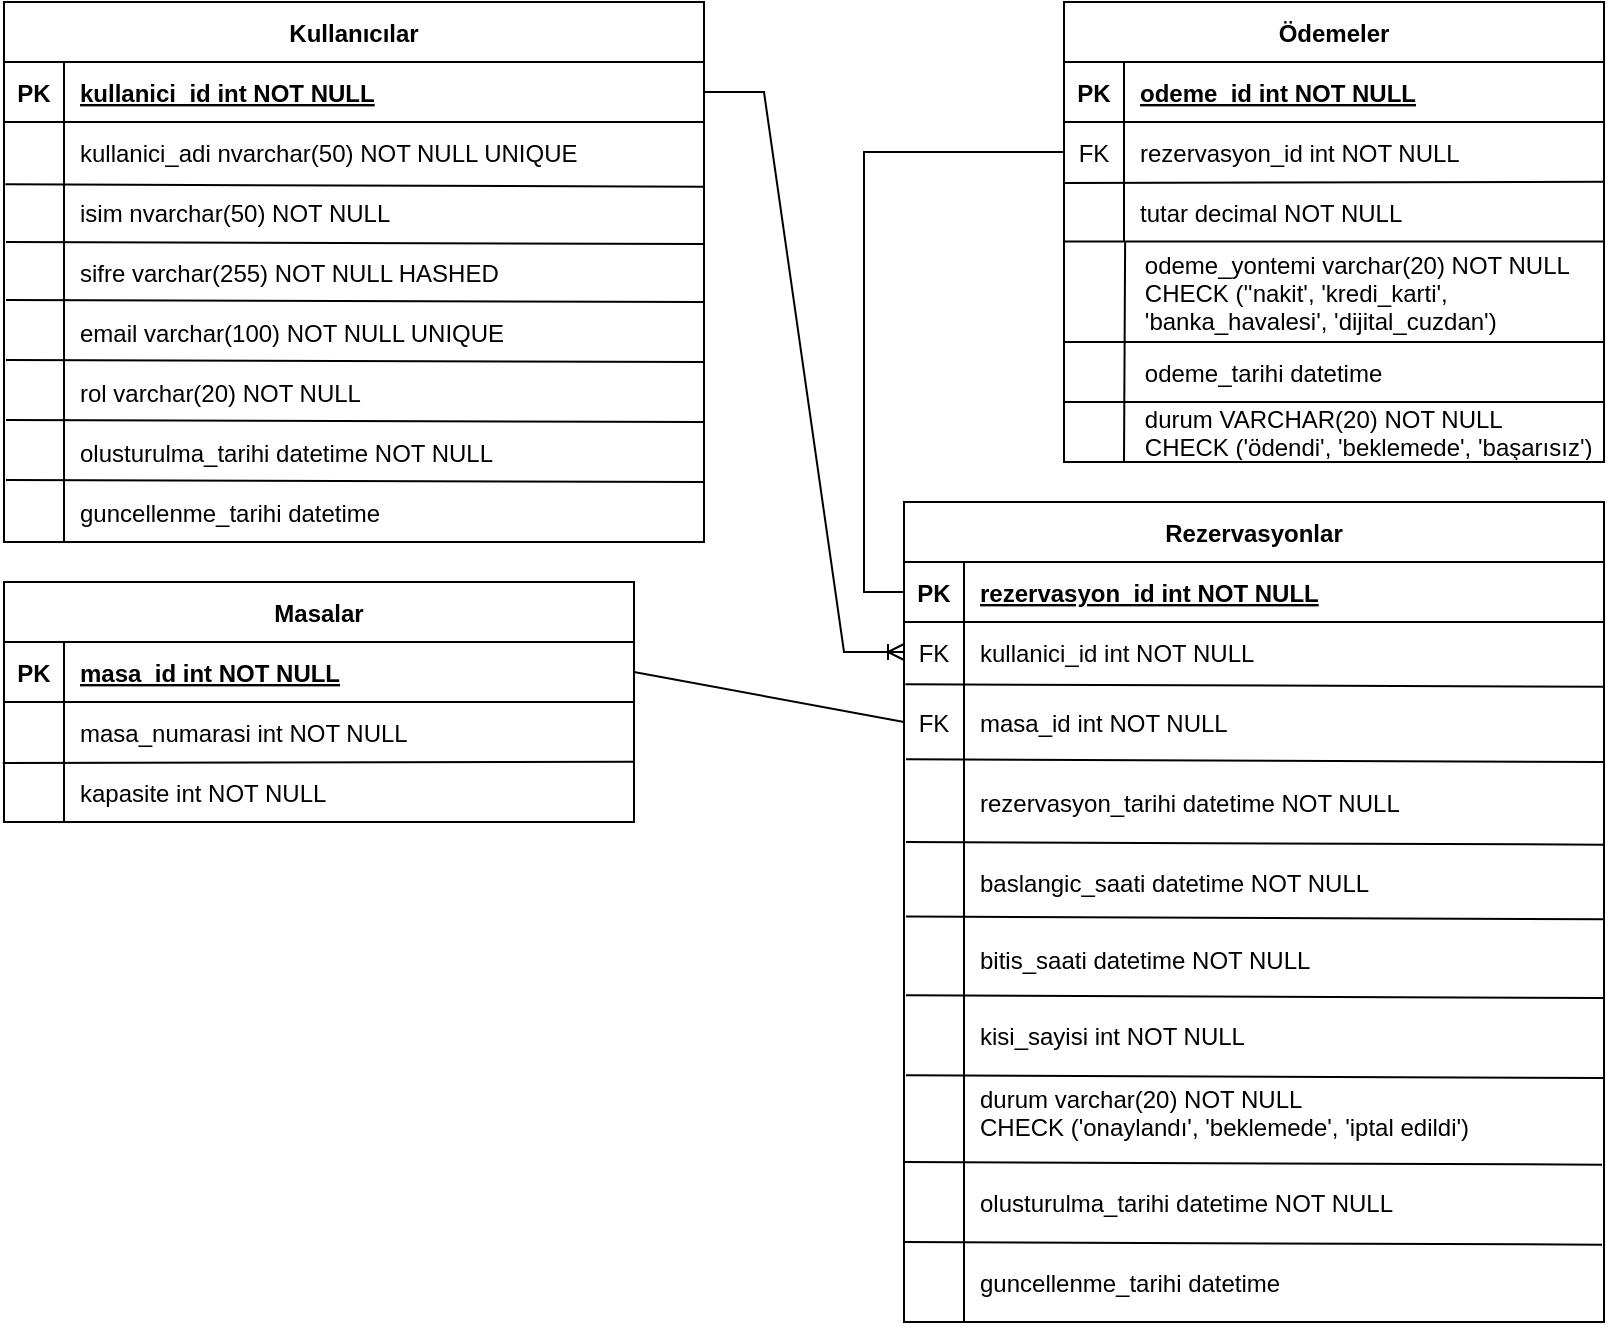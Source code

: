 <mxfile version="26.1.1">
  <diagram id="R2lEEEUBdFMjLlhIrx00" name="Page-1">
    <mxGraphModel dx="1750" dy="937" grid="1" gridSize="10" guides="1" tooltips="1" connect="1" arrows="1" fold="1" page="1" pageScale="1" pageWidth="850" pageHeight="1100" math="0" shadow="0" extFonts="Permanent Marker^https://fonts.googleapis.com/css?family=Permanent+Marker">
      <root>
        <mxCell id="0" />
        <mxCell id="1" parent="0" />
        <mxCell id="JwTfOTong-YGTReolqfG-16" value="" style="group" vertex="1" connectable="0" parent="1">
          <mxGeometry x="40" y="120" width="350" height="270" as="geometry" />
        </mxCell>
        <mxCell id="JwTfOTong-YGTReolqfG-1" value="sifre varchar(255) NOT NULL HASHED" style="shape=partialRectangle;overflow=hidden;connectable=0;fillColor=none;top=0;left=0;bottom=0;right=0;align=left;spacingLeft=6;" vertex="1" parent="JwTfOTong-YGTReolqfG-16">
          <mxGeometry x="30" y="120" width="270" height="30" as="geometry">
            <mxRectangle width="270" height="30" as="alternateBounds" />
          </mxGeometry>
        </mxCell>
        <mxCell id="C-vyLk0tnHw3VtMMgP7b-23" value="Kullanıcılar" style="shape=table;startSize=30;container=1;collapsible=1;childLayout=tableLayout;fixedRows=1;rowLines=0;fontStyle=1;align=center;resizeLast=1;" parent="JwTfOTong-YGTReolqfG-16" vertex="1">
          <mxGeometry width="350" height="270" as="geometry" />
        </mxCell>
        <mxCell id="C-vyLk0tnHw3VtMMgP7b-24" value="" style="shape=partialRectangle;collapsible=0;dropTarget=0;pointerEvents=0;fillColor=none;points=[[0,0.5],[1,0.5]];portConstraint=eastwest;top=0;left=0;right=0;bottom=1;" parent="C-vyLk0tnHw3VtMMgP7b-23" vertex="1">
          <mxGeometry y="30" width="350" height="30" as="geometry" />
        </mxCell>
        <mxCell id="C-vyLk0tnHw3VtMMgP7b-25" value="PK" style="shape=partialRectangle;overflow=hidden;connectable=0;fillColor=none;top=0;left=0;bottom=0;right=0;fontStyle=1;" parent="C-vyLk0tnHw3VtMMgP7b-24" vertex="1">
          <mxGeometry width="30.0" height="30" as="geometry">
            <mxRectangle width="30.0" height="30" as="alternateBounds" />
          </mxGeometry>
        </mxCell>
        <mxCell id="C-vyLk0tnHw3VtMMgP7b-26" value="kullanici_id int NOT NULL " style="shape=partialRectangle;overflow=hidden;connectable=0;fillColor=none;top=0;left=0;bottom=0;right=0;align=left;spacingLeft=6;fontStyle=5;" parent="C-vyLk0tnHw3VtMMgP7b-24" vertex="1">
          <mxGeometry x="30.0" width="320.0" height="30" as="geometry">
            <mxRectangle width="320.0" height="30" as="alternateBounds" />
          </mxGeometry>
        </mxCell>
        <mxCell id="C-vyLk0tnHw3VtMMgP7b-27" value="" style="shape=partialRectangle;collapsible=0;dropTarget=0;pointerEvents=0;fillColor=none;points=[[0,0.5],[1,0.5]];portConstraint=eastwest;top=0;left=0;right=0;bottom=0;" parent="C-vyLk0tnHw3VtMMgP7b-23" vertex="1">
          <mxGeometry y="60" width="350" height="30" as="geometry" />
        </mxCell>
        <mxCell id="C-vyLk0tnHw3VtMMgP7b-28" value="" style="shape=partialRectangle;overflow=hidden;connectable=0;fillColor=none;top=0;left=0;bottom=0;right=0;" parent="C-vyLk0tnHw3VtMMgP7b-27" vertex="1">
          <mxGeometry width="30.0" height="30" as="geometry">
            <mxRectangle width="30.0" height="30" as="alternateBounds" />
          </mxGeometry>
        </mxCell>
        <mxCell id="C-vyLk0tnHw3VtMMgP7b-29" value="kullanici_adi nvarchar(50) NOT NULL UNIQUE" style="shape=partialRectangle;overflow=hidden;connectable=1;fillColor=none;top=0;left=0;bottom=0;right=0;align=left;spacingLeft=6;container=1;movable=1;resizable=1;rotatable=1;deletable=1;editable=1;locked=0;" parent="C-vyLk0tnHw3VtMMgP7b-27" vertex="1">
          <mxGeometry x="30.0" width="320.0" height="30" as="geometry">
            <mxRectangle width="320.0" height="30" as="alternateBounds" />
          </mxGeometry>
        </mxCell>
        <mxCell id="JwTfOTong-YGTReolqfG-10" value="" style="endArrow=none;html=1;rounded=0;entryX=1.001;entryY=1.081;entryDx=0;entryDy=0;entryPerimeter=0;exitX=0.002;exitY=1.037;exitDx=0;exitDy=0;exitPerimeter=0;" edge="1" parent="C-vyLk0tnHw3VtMMgP7b-23" source="C-vyLk0tnHw3VtMMgP7b-27" target="C-vyLk0tnHw3VtMMgP7b-27">
          <mxGeometry width="50" height="50" relative="1" as="geometry">
            <mxPoint x="-40" y="120" as="sourcePoint" />
            <mxPoint x="10" y="70" as="targetPoint" />
          </mxGeometry>
        </mxCell>
        <mxCell id="JwTfOTong-YGTReolqfG-2" value="" style="shape=partialRectangle;overflow=hidden;connectable=0;fillColor=none;top=0;left=0;bottom=0;right=0;" vertex="1" parent="JwTfOTong-YGTReolqfG-16">
          <mxGeometry y="100" width="30" height="30" as="geometry">
            <mxRectangle width="30" height="30" as="alternateBounds" />
          </mxGeometry>
        </mxCell>
        <mxCell id="JwTfOTong-YGTReolqfG-3" value="" style="endArrow=none;html=1;rounded=0;entryX=0.096;entryY=1.08;entryDx=0;entryDy=0;entryPerimeter=0;" edge="1" parent="JwTfOTong-YGTReolqfG-16">
          <mxGeometry width="50" height="50" relative="1" as="geometry">
            <mxPoint x="30" y="200" as="sourcePoint" />
            <mxPoint x="30.0" y="90.0" as="targetPoint" />
          </mxGeometry>
        </mxCell>
        <mxCell id="JwTfOTong-YGTReolqfG-4" value="email varchar(100) NOT NULL UNIQUE" style="shape=partialRectangle;overflow=hidden;connectable=0;fillColor=none;top=0;left=0;bottom=0;right=0;align=left;spacingLeft=6;" vertex="1" parent="JwTfOTong-YGTReolqfG-16">
          <mxGeometry x="30" y="150" width="270" height="30" as="geometry">
            <mxRectangle width="270" height="30" as="alternateBounds" />
          </mxGeometry>
        </mxCell>
        <mxCell id="JwTfOTong-YGTReolqfG-5" value="rol varchar(20) NOT NULL" style="shape=partialRectangle;overflow=hidden;connectable=0;fillColor=none;top=0;left=0;bottom=0;right=0;align=left;spacingLeft=6;" vertex="1" parent="JwTfOTong-YGTReolqfG-16">
          <mxGeometry x="30" y="180" width="270" height="30" as="geometry">
            <mxRectangle width="270" height="30" as="alternateBounds" />
          </mxGeometry>
        </mxCell>
        <mxCell id="JwTfOTong-YGTReolqfG-6" value="olusturulma_tarihi datetime NOT NULL" style="shape=partialRectangle;overflow=hidden;connectable=0;fillColor=none;top=0;left=0;bottom=0;right=0;align=left;spacingLeft=6;" vertex="1" parent="JwTfOTong-YGTReolqfG-16">
          <mxGeometry x="30" y="210" width="270" height="30" as="geometry">
            <mxRectangle width="270" height="30" as="alternateBounds" />
          </mxGeometry>
        </mxCell>
        <mxCell id="JwTfOTong-YGTReolqfG-7" value="guncellenme_tarihi datetime " style="shape=partialRectangle;overflow=hidden;connectable=0;fillColor=none;top=0;left=0;bottom=0;right=0;align=left;spacingLeft=6;" vertex="1" parent="JwTfOTong-YGTReolqfG-16">
          <mxGeometry x="30" y="240" width="280" height="30" as="geometry">
            <mxRectangle width="270" height="30" as="alternateBounds" />
          </mxGeometry>
        </mxCell>
        <mxCell id="JwTfOTong-YGTReolqfG-8" value="isim nvarchar(50) NOT NULL" style="shape=partialRectangle;overflow=hidden;connectable=0;fillColor=none;top=0;left=0;bottom=0;right=0;align=left;spacingLeft=6;" vertex="1" parent="JwTfOTong-YGTReolqfG-16">
          <mxGeometry x="30" y="90" width="270" height="30" as="geometry">
            <mxRectangle width="270" height="30" as="alternateBounds" />
          </mxGeometry>
        </mxCell>
        <mxCell id="JwTfOTong-YGTReolqfG-9" value="" style="endArrow=none;html=1;rounded=0;" edge="1" parent="JwTfOTong-YGTReolqfG-16">
          <mxGeometry width="50" height="50" relative="1" as="geometry">
            <mxPoint x="30" y="270" as="sourcePoint" />
            <mxPoint x="30" y="200" as="targetPoint" />
          </mxGeometry>
        </mxCell>
        <mxCell id="JwTfOTong-YGTReolqfG-11" value="" style="endArrow=none;html=1;rounded=0;entryX=1.001;entryY=1.081;entryDx=0;entryDy=0;entryPerimeter=0;exitX=0.002;exitY=1.037;exitDx=0;exitDy=0;exitPerimeter=0;" edge="1" parent="JwTfOTong-YGTReolqfG-16">
          <mxGeometry width="50" height="50" relative="1" as="geometry">
            <mxPoint x="1" y="120" as="sourcePoint" />
            <mxPoint x="350" y="121" as="targetPoint" />
          </mxGeometry>
        </mxCell>
        <mxCell id="JwTfOTong-YGTReolqfG-12" value="" style="endArrow=none;html=1;rounded=0;entryX=1.001;entryY=1.081;entryDx=0;entryDy=0;entryPerimeter=0;exitX=0.002;exitY=1.037;exitDx=0;exitDy=0;exitPerimeter=0;" edge="1" parent="JwTfOTong-YGTReolqfG-16">
          <mxGeometry width="50" height="50" relative="1" as="geometry">
            <mxPoint x="1" y="149" as="sourcePoint" />
            <mxPoint x="350" y="150" as="targetPoint" />
          </mxGeometry>
        </mxCell>
        <mxCell id="JwTfOTong-YGTReolqfG-13" value="" style="endArrow=none;html=1;rounded=0;entryX=1.001;entryY=1.081;entryDx=0;entryDy=0;entryPerimeter=0;exitX=0.002;exitY=1.037;exitDx=0;exitDy=0;exitPerimeter=0;" edge="1" parent="JwTfOTong-YGTReolqfG-16">
          <mxGeometry width="50" height="50" relative="1" as="geometry">
            <mxPoint x="1" y="179" as="sourcePoint" />
            <mxPoint x="350" y="180" as="targetPoint" />
          </mxGeometry>
        </mxCell>
        <mxCell id="JwTfOTong-YGTReolqfG-14" value="" style="endArrow=none;html=1;rounded=0;entryX=1.001;entryY=1.081;entryDx=0;entryDy=0;entryPerimeter=0;exitX=0.002;exitY=1.037;exitDx=0;exitDy=0;exitPerimeter=0;" edge="1" parent="JwTfOTong-YGTReolqfG-16">
          <mxGeometry width="50" height="50" relative="1" as="geometry">
            <mxPoint x="1" y="209" as="sourcePoint" />
            <mxPoint x="350" y="210" as="targetPoint" />
          </mxGeometry>
        </mxCell>
        <mxCell id="JwTfOTong-YGTReolqfG-15" value="" style="endArrow=none;html=1;rounded=0;entryX=1.001;entryY=1.081;entryDx=0;entryDy=0;entryPerimeter=0;exitX=0.002;exitY=1.037;exitDx=0;exitDy=0;exitPerimeter=0;" edge="1" parent="JwTfOTong-YGTReolqfG-16">
          <mxGeometry width="50" height="50" relative="1" as="geometry">
            <mxPoint x="1" y="239" as="sourcePoint" />
            <mxPoint x="350" y="240" as="targetPoint" />
          </mxGeometry>
        </mxCell>
        <mxCell id="JwTfOTong-YGTReolqfG-21" value="" style="group" vertex="1" connectable="0" parent="1">
          <mxGeometry x="40" y="410" width="315" height="120" as="geometry" />
        </mxCell>
        <mxCell id="C-vyLk0tnHw3VtMMgP7b-13" value="Masalar" style="shape=table;startSize=30;container=1;collapsible=1;childLayout=tableLayout;fixedRows=1;rowLines=0;fontStyle=1;align=center;resizeLast=1;" parent="JwTfOTong-YGTReolqfG-21" vertex="1">
          <mxGeometry width="315" height="120" as="geometry" />
        </mxCell>
        <mxCell id="C-vyLk0tnHw3VtMMgP7b-14" value="" style="shape=partialRectangle;collapsible=0;dropTarget=0;pointerEvents=0;fillColor=none;points=[[0,0.5],[1,0.5]];portConstraint=eastwest;top=0;left=0;right=0;bottom=1;" parent="C-vyLk0tnHw3VtMMgP7b-13" vertex="1">
          <mxGeometry y="30" width="315" height="30" as="geometry" />
        </mxCell>
        <mxCell id="C-vyLk0tnHw3VtMMgP7b-15" value="PK" style="shape=partialRectangle;overflow=hidden;connectable=0;fillColor=none;top=0;left=0;bottom=0;right=0;fontStyle=1;" parent="C-vyLk0tnHw3VtMMgP7b-14" vertex="1">
          <mxGeometry width="30" height="30" as="geometry">
            <mxRectangle width="30" height="30" as="alternateBounds" />
          </mxGeometry>
        </mxCell>
        <mxCell id="C-vyLk0tnHw3VtMMgP7b-16" value="masa_id int NOT NULL " style="shape=partialRectangle;overflow=hidden;connectable=0;fillColor=none;top=0;left=0;bottom=0;right=0;align=left;spacingLeft=6;fontStyle=5;" parent="C-vyLk0tnHw3VtMMgP7b-14" vertex="1">
          <mxGeometry x="30" width="285" height="30" as="geometry">
            <mxRectangle width="285" height="30" as="alternateBounds" />
          </mxGeometry>
        </mxCell>
        <mxCell id="C-vyLk0tnHw3VtMMgP7b-17" value="" style="shape=partialRectangle;collapsible=0;dropTarget=0;pointerEvents=0;fillColor=none;points=[[0,0.5],[1,0.5]];portConstraint=eastwest;top=0;left=0;right=0;bottom=0;" parent="C-vyLk0tnHw3VtMMgP7b-13" vertex="1">
          <mxGeometry y="60" width="315" height="30" as="geometry" />
        </mxCell>
        <mxCell id="C-vyLk0tnHw3VtMMgP7b-18" value="" style="shape=partialRectangle;overflow=hidden;connectable=0;fillColor=none;top=0;left=0;bottom=0;right=0;" parent="C-vyLk0tnHw3VtMMgP7b-17" vertex="1">
          <mxGeometry width="30" height="30" as="geometry">
            <mxRectangle width="30" height="30" as="alternateBounds" />
          </mxGeometry>
        </mxCell>
        <mxCell id="C-vyLk0tnHw3VtMMgP7b-19" value="masa_numarasi int NOT NULL" style="shape=partialRectangle;overflow=hidden;connectable=0;fillColor=none;top=0;left=0;bottom=0;right=0;align=left;spacingLeft=6;" parent="C-vyLk0tnHw3VtMMgP7b-17" vertex="1">
          <mxGeometry x="30" width="285" height="30" as="geometry">
            <mxRectangle width="285" height="30" as="alternateBounds" />
          </mxGeometry>
        </mxCell>
        <mxCell id="C-vyLk0tnHw3VtMMgP7b-20" value="" style="shape=partialRectangle;collapsible=0;dropTarget=0;pointerEvents=0;fillColor=none;points=[[0,0.5],[1,0.5]];portConstraint=eastwest;top=0;left=0;right=0;bottom=0;" parent="C-vyLk0tnHw3VtMMgP7b-13" vertex="1">
          <mxGeometry y="90" width="315" height="30" as="geometry" />
        </mxCell>
        <mxCell id="C-vyLk0tnHw3VtMMgP7b-21" value="" style="shape=partialRectangle;overflow=hidden;connectable=0;fillColor=none;top=0;left=0;bottom=0;right=0;" parent="C-vyLk0tnHw3VtMMgP7b-20" vertex="1">
          <mxGeometry width="30" height="30" as="geometry">
            <mxRectangle width="30" height="30" as="alternateBounds" />
          </mxGeometry>
        </mxCell>
        <mxCell id="C-vyLk0tnHw3VtMMgP7b-22" value="kapasite int NOT NULL" style="shape=partialRectangle;overflow=hidden;connectable=0;fillColor=none;top=0;left=0;bottom=0;right=0;align=left;spacingLeft=6;" parent="C-vyLk0tnHw3VtMMgP7b-20" vertex="1">
          <mxGeometry x="30" width="285" height="30" as="geometry">
            <mxRectangle width="285" height="30" as="alternateBounds" />
          </mxGeometry>
        </mxCell>
        <mxCell id="JwTfOTong-YGTReolqfG-19" value="" style="endArrow=none;html=1;rounded=0;entryX=0.999;entryY=-0.005;entryDx=0;entryDy=0;entryPerimeter=0;exitX=-0.002;exitY=1.016;exitDx=0;exitDy=0;exitPerimeter=0;" edge="1" parent="C-vyLk0tnHw3VtMMgP7b-13" source="C-vyLk0tnHw3VtMMgP7b-17" target="C-vyLk0tnHw3VtMMgP7b-20">
          <mxGeometry width="50" height="50" relative="1" as="geometry">
            <mxPoint x="-138.6" y="176" as="sourcePoint" />
            <mxPoint x="-75.6" y="136" as="targetPoint" />
          </mxGeometry>
        </mxCell>
        <mxCell id="JwTfOTong-YGTReolqfG-22" value="" style="group" vertex="1" connectable="0" parent="1">
          <mxGeometry x="490" y="370" width="350" height="410" as="geometry" />
        </mxCell>
        <mxCell id="JwTfOTong-YGTReolqfG-23" value="rezervasyon_tarihi datetime NOT NULL" style="shape=partialRectangle;overflow=hidden;connectable=0;fillColor=none;top=0;left=0;bottom=0;right=0;align=left;spacingLeft=6;" vertex="1" parent="JwTfOTong-YGTReolqfG-22">
          <mxGeometry x="30" y="130.002" width="270" height="40" as="geometry">
            <mxRectangle width="270" height="30" as="alternateBounds" />
          </mxGeometry>
        </mxCell>
        <mxCell id="JwTfOTong-YGTReolqfG-24" value="Rezervasyonlar" style="shape=table;startSize=30;container=1;collapsible=1;childLayout=tableLayout;fixedRows=1;rowLines=0;fontStyle=1;align=center;resizeLast=1;" vertex="1" parent="JwTfOTong-YGTReolqfG-22">
          <mxGeometry width="350" height="410" as="geometry" />
        </mxCell>
        <mxCell id="JwTfOTong-YGTReolqfG-25" value="" style="shape=partialRectangle;collapsible=0;dropTarget=0;pointerEvents=0;fillColor=none;points=[[0,0.5],[1,0.5]];portConstraint=eastwest;top=0;left=0;right=0;bottom=1;" vertex="1" parent="JwTfOTong-YGTReolqfG-24">
          <mxGeometry y="30" width="350" height="30" as="geometry" />
        </mxCell>
        <mxCell id="JwTfOTong-YGTReolqfG-26" value="PK" style="shape=partialRectangle;overflow=hidden;connectable=0;fillColor=none;top=0;left=0;bottom=0;right=0;fontStyle=1;" vertex="1" parent="JwTfOTong-YGTReolqfG-25">
          <mxGeometry width="30.0" height="30" as="geometry">
            <mxRectangle width="30.0" height="30" as="alternateBounds" />
          </mxGeometry>
        </mxCell>
        <mxCell id="JwTfOTong-YGTReolqfG-27" value="rezervasyon_id int NOT NULL " style="shape=partialRectangle;overflow=hidden;connectable=0;fillColor=none;top=0;left=0;bottom=0;right=0;align=left;spacingLeft=6;fontStyle=5;" vertex="1" parent="JwTfOTong-YGTReolqfG-25">
          <mxGeometry x="30.0" width="320.0" height="30" as="geometry">
            <mxRectangle width="320.0" height="30" as="alternateBounds" />
          </mxGeometry>
        </mxCell>
        <mxCell id="JwTfOTong-YGTReolqfG-28" value="" style="shape=partialRectangle;collapsible=0;dropTarget=0;pointerEvents=0;fillColor=none;points=[[0,0.5],[1,0.5]];portConstraint=eastwest;top=0;left=0;right=0;bottom=0;" vertex="1" parent="JwTfOTong-YGTReolqfG-24">
          <mxGeometry y="60" width="350" height="30" as="geometry" />
        </mxCell>
        <mxCell id="JwTfOTong-YGTReolqfG-29" value="FK" style="shape=partialRectangle;overflow=hidden;connectable=0;fillColor=none;top=0;left=0;bottom=0;right=0;" vertex="1" parent="JwTfOTong-YGTReolqfG-28">
          <mxGeometry width="30.0" height="30" as="geometry">
            <mxRectangle width="30.0" height="30" as="alternateBounds" />
          </mxGeometry>
        </mxCell>
        <mxCell id="JwTfOTong-YGTReolqfG-30" value="kullanici_id int NOT NULL" style="shape=partialRectangle;overflow=hidden;connectable=1;fillColor=none;top=0;left=0;bottom=0;right=0;align=left;spacingLeft=6;container=1;movable=1;resizable=1;rotatable=1;deletable=1;editable=1;locked=0;" vertex="1" parent="JwTfOTong-YGTReolqfG-28">
          <mxGeometry x="30.0" width="320.0" height="30" as="geometry">
            <mxRectangle width="320.0" height="30" as="alternateBounds" />
          </mxGeometry>
        </mxCell>
        <mxCell id="JwTfOTong-YGTReolqfG-31" value="" style="endArrow=none;html=1;rounded=0;entryX=1.001;entryY=1.081;entryDx=0;entryDy=0;entryPerimeter=0;exitX=0.002;exitY=1.037;exitDx=0;exitDy=0;exitPerimeter=0;" edge="1" parent="JwTfOTong-YGTReolqfG-24" source="JwTfOTong-YGTReolqfG-28" target="JwTfOTong-YGTReolqfG-28">
          <mxGeometry width="50" height="50" relative="1" as="geometry">
            <mxPoint x="-40" y="160" as="sourcePoint" />
            <mxPoint x="10" y="93.333" as="targetPoint" />
          </mxGeometry>
        </mxCell>
        <mxCell id="JwTfOTong-YGTReolqfG-32" value="FK" style="shape=partialRectangle;overflow=hidden;connectable=0;fillColor=none;top=0;left=0;bottom=0;right=0;" vertex="1" parent="JwTfOTong-YGTReolqfG-22">
          <mxGeometry y="90.002" width="30" height="40" as="geometry">
            <mxRectangle width="30" height="30" as="alternateBounds" />
          </mxGeometry>
        </mxCell>
        <mxCell id="JwTfOTong-YGTReolqfG-33" value="" style="endArrow=none;html=1;rounded=0;entryX=0.096;entryY=1.08;entryDx=0;entryDy=0;entryPerimeter=0;" edge="1" parent="JwTfOTong-YGTReolqfG-22">
          <mxGeometry width="50" height="50" relative="1" as="geometry">
            <mxPoint x="30.0" y="236.668" as="sourcePoint" />
            <mxPoint x="30.0" y="90.002" as="targetPoint" />
          </mxGeometry>
        </mxCell>
        <mxCell id="JwTfOTong-YGTReolqfG-34" value="kisi_sayisi int NOT NULL   " style="shape=partialRectangle;overflow=hidden;connectable=0;fillColor=none;top=0;left=0;bottom=0;right=0;align=left;spacingLeft=6;" vertex="1" parent="JwTfOTong-YGTReolqfG-22">
          <mxGeometry x="30" y="246.676" width="270" height="40" as="geometry">
            <mxRectangle width="270" height="30" as="alternateBounds" />
          </mxGeometry>
        </mxCell>
        <mxCell id="JwTfOTong-YGTReolqfG-35" value="durum varchar(20) NOT NULL &#xa;CHECK (&#39;onaylandı&#39;, &#39;beklemede&#39;, &#39;iptal edildi&#39;)&#xa;" style="shape=partialRectangle;overflow=hidden;connectable=0;fillColor=none;top=0;left=0;bottom=0;right=0;align=left;spacingLeft=6;" vertex="1" parent="JwTfOTong-YGTReolqfG-22">
          <mxGeometry x="30" y="290" width="270" height="40" as="geometry">
            <mxRectangle width="270" height="30" as="alternateBounds" />
          </mxGeometry>
        </mxCell>
        <mxCell id="JwTfOTong-YGTReolqfG-39" value="" style="endArrow=none;html=1;rounded=0;" edge="1" parent="JwTfOTong-YGTReolqfG-22">
          <mxGeometry width="50" height="50" relative="1" as="geometry">
            <mxPoint x="30" y="323.33" as="sourcePoint" />
            <mxPoint x="30" y="229.997" as="targetPoint" />
          </mxGeometry>
        </mxCell>
        <mxCell id="JwTfOTong-YGTReolqfG-40" value="" style="endArrow=none;html=1;rounded=0;entryX=1.001;entryY=1.081;entryDx=0;entryDy=0;entryPerimeter=0;exitX=0.002;exitY=1.037;exitDx=0;exitDy=0;exitPerimeter=0;" edge="1" parent="JwTfOTong-YGTReolqfG-22">
          <mxGeometry width="50" height="50" relative="1" as="geometry">
            <mxPoint x="1" y="128.672" as="sourcePoint" />
            <mxPoint x="350" y="130.005" as="targetPoint" />
          </mxGeometry>
        </mxCell>
        <mxCell id="JwTfOTong-YGTReolqfG-41" value="" style="endArrow=none;html=1;rounded=0;entryX=1.001;entryY=1.081;entryDx=0;entryDy=0;entryPerimeter=0;exitX=0.002;exitY=1.037;exitDx=0;exitDy=0;exitPerimeter=0;" edge="1" parent="JwTfOTong-YGTReolqfG-22">
          <mxGeometry width="50" height="50" relative="1" as="geometry">
            <mxPoint x="1" y="169.999" as="sourcePoint" />
            <mxPoint x="350" y="171.333" as="targetPoint" />
          </mxGeometry>
        </mxCell>
        <mxCell id="JwTfOTong-YGTReolqfG-42" value="" style="endArrow=none;html=1;rounded=0;entryX=1.001;entryY=1.081;entryDx=0;entryDy=0;entryPerimeter=0;exitX=0.002;exitY=1.037;exitDx=0;exitDy=0;exitPerimeter=0;" edge="1" parent="JwTfOTong-YGTReolqfG-22">
          <mxGeometry width="50" height="50" relative="1" as="geometry">
            <mxPoint x="1" y="246.677" as="sourcePoint" />
            <mxPoint x="350" y="248.01" as="targetPoint" />
          </mxGeometry>
        </mxCell>
        <mxCell id="JwTfOTong-YGTReolqfG-43" value="" style="endArrow=none;html=1;rounded=0;entryX=1.001;entryY=1.081;entryDx=0;entryDy=0;entryPerimeter=0;exitX=0.002;exitY=1.037;exitDx=0;exitDy=0;exitPerimeter=0;" edge="1" parent="JwTfOTong-YGTReolqfG-22">
          <mxGeometry width="50" height="50" relative="1" as="geometry">
            <mxPoint x="1" y="286.677" as="sourcePoint" />
            <mxPoint x="350" y="288.01" as="targetPoint" />
          </mxGeometry>
        </mxCell>
        <mxCell id="JwTfOTong-YGTReolqfG-44" value="" style="endArrow=none;html=1;rounded=0;entryX=1.001;entryY=1.081;entryDx=0;entryDy=0;entryPerimeter=0;exitX=0.002;exitY=1.037;exitDx=0;exitDy=0;exitPerimeter=0;" edge="1" parent="JwTfOTong-YGTReolqfG-22">
          <mxGeometry width="50" height="50" relative="1" as="geometry">
            <mxPoint y="329.997" as="sourcePoint" />
            <mxPoint x="349" y="331.33" as="targetPoint" />
          </mxGeometry>
        </mxCell>
        <mxCell id="JwTfOTong-YGTReolqfG-94" value="masa_id int NOT NULL" style="shape=partialRectangle;overflow=hidden;connectable=0;fillColor=none;top=0;left=0;bottom=0;right=0;align=left;spacingLeft=6;" vertex="1" parent="JwTfOTong-YGTReolqfG-22">
          <mxGeometry x="30" y="90.002" width="270" height="40" as="geometry">
            <mxRectangle width="270" height="30" as="alternateBounds" />
          </mxGeometry>
        </mxCell>
        <mxCell id="JwTfOTong-YGTReolqfG-108" value="baslangic_saati datetime NOT NULL" style="shape=partialRectangle;overflow=hidden;connectable=0;fillColor=none;top=0;left=0;bottom=0;right=0;align=left;spacingLeft=6;" vertex="1" parent="JwTfOTong-YGTReolqfG-22">
          <mxGeometry x="30" y="170.004" width="270" height="40" as="geometry">
            <mxRectangle width="270" height="30" as="alternateBounds" />
          </mxGeometry>
        </mxCell>
        <mxCell id="JwTfOTong-YGTReolqfG-110" value="" style="endArrow=none;html=1;rounded=0;entryX=1.001;entryY=1.081;entryDx=0;entryDy=0;entryPerimeter=0;exitX=0.002;exitY=1.037;exitDx=0;exitDy=0;exitPerimeter=0;" edge="1" parent="JwTfOTong-YGTReolqfG-22">
          <mxGeometry width="50" height="50" relative="1" as="geometry">
            <mxPoint x="1" y="207.275" as="sourcePoint" />
            <mxPoint x="350" y="208.608" as="targetPoint" />
          </mxGeometry>
        </mxCell>
        <mxCell id="JwTfOTong-YGTReolqfG-111" value="bitis_saati datetime NOT NULL" style="shape=partialRectangle;overflow=hidden;connectable=0;fillColor=none;top=0;left=0;bottom=0;right=0;align=left;spacingLeft=6;" vertex="1" parent="JwTfOTong-YGTReolqfG-22">
          <mxGeometry x="30" y="210.007" width="270" height="36.667" as="geometry">
            <mxRectangle width="270" height="30" as="alternateBounds" />
          </mxGeometry>
        </mxCell>
        <mxCell id="JwTfOTong-YGTReolqfG-112" value="" style="endArrow=none;html=1;rounded=0;" edge="1" parent="JwTfOTong-YGTReolqfG-22">
          <mxGeometry width="50" height="50" relative="1" as="geometry">
            <mxPoint x="30" y="410" as="sourcePoint" />
            <mxPoint x="30" y="319.997" as="targetPoint" />
          </mxGeometry>
        </mxCell>
        <mxCell id="JwTfOTong-YGTReolqfG-36" value="olusturulma_tarihi datetime NOT NULL" style="shape=partialRectangle;overflow=hidden;connectable=0;fillColor=none;top=0;left=0;bottom=0;right=0;align=left;spacingLeft=6;" vertex="1" parent="JwTfOTong-YGTReolqfG-22">
          <mxGeometry x="30" y="330" width="270" height="40" as="geometry">
            <mxRectangle width="270" height="30" as="alternateBounds" />
          </mxGeometry>
        </mxCell>
        <mxCell id="JwTfOTong-YGTReolqfG-113" value="" style="endArrow=none;html=1;rounded=0;entryX=1.001;entryY=1.081;entryDx=0;entryDy=0;entryPerimeter=0;exitX=0.002;exitY=1.037;exitDx=0;exitDy=0;exitPerimeter=0;" edge="1" parent="JwTfOTong-YGTReolqfG-22">
          <mxGeometry width="50" height="50" relative="1" as="geometry">
            <mxPoint y="369.997" as="sourcePoint" />
            <mxPoint x="349" y="371.33" as="targetPoint" />
          </mxGeometry>
        </mxCell>
        <mxCell id="JwTfOTong-YGTReolqfG-37" value="guncellenme_tarihi datetime " style="shape=partialRectangle;overflow=hidden;connectable=0;fillColor=none;top=0;left=0;bottom=0;right=0;align=left;spacingLeft=6;" vertex="1" parent="JwTfOTong-YGTReolqfG-22">
          <mxGeometry x="30" y="370" width="280" height="40" as="geometry">
            <mxRectangle width="270" height="30" as="alternateBounds" />
          </mxGeometry>
        </mxCell>
        <mxCell id="JwTfOTong-YGTReolqfG-86" value="" style="edgeStyle=entityRelationEdgeStyle;fontSize=12;html=1;endArrow=ERoneToMany;rounded=0;exitX=1;exitY=0.5;exitDx=0;exitDy=0;entryX=0;entryY=0.5;entryDx=0;entryDy=0;" edge="1" parent="1" source="C-vyLk0tnHw3VtMMgP7b-24" target="JwTfOTong-YGTReolqfG-28">
          <mxGeometry width="100" height="100" relative="1" as="geometry">
            <mxPoint x="460" y="380" as="sourcePoint" />
            <mxPoint x="560" y="280" as="targetPoint" />
            <Array as="points">
              <mxPoint x="420" y="310" />
              <mxPoint x="420" y="310" />
              <mxPoint x="460" y="300" />
              <mxPoint x="420" y="320" />
              <mxPoint x="430" y="310" />
            </Array>
          </mxGeometry>
        </mxCell>
        <mxCell id="JwTfOTong-YGTReolqfG-100" value="" style="endArrow=none;html=1;rounded=0;exitX=1;exitY=0.5;exitDx=0;exitDy=0;" edge="1" parent="1" source="C-vyLk0tnHw3VtMMgP7b-14">
          <mxGeometry relative="1" as="geometry">
            <mxPoint x="310" y="480" as="sourcePoint" />
            <mxPoint x="490" y="480" as="targetPoint" />
          </mxGeometry>
        </mxCell>
        <mxCell id="JwTfOTong-YGTReolqfG-101" value="" style="endArrow=none;html=1;rounded=0;entryX=0;entryY=0.5;entryDx=0;entryDy=0;exitX=0;exitY=0.5;exitDx=0;exitDy=0;" edge="1" parent="1" source="JwTfOTong-YGTReolqfG-63" target="JwTfOTong-YGTReolqfG-25">
          <mxGeometry relative="1" as="geometry">
            <mxPoint x="300" y="440" as="sourcePoint" />
            <mxPoint x="460" y="440" as="targetPoint" />
            <Array as="points">
              <mxPoint x="470" y="195" />
              <mxPoint x="470" y="415" />
            </Array>
          </mxGeometry>
        </mxCell>
        <mxCell id="JwTfOTong-YGTReolqfG-115" value="" style="group" vertex="1" connectable="0" parent="1">
          <mxGeometry x="570" y="120" width="270" height="240" as="geometry" />
        </mxCell>
        <mxCell id="JwTfOTong-YGTReolqfG-85" value="" style="group" vertex="1" connectable="0" parent="JwTfOTong-YGTReolqfG-115">
          <mxGeometry width="270" height="240" as="geometry" />
        </mxCell>
        <mxCell id="JwTfOTong-YGTReolqfG-58" value="" style="group" vertex="1" connectable="0" parent="JwTfOTong-YGTReolqfG-85">
          <mxGeometry width="270" height="240" as="geometry" />
        </mxCell>
        <mxCell id="JwTfOTong-YGTReolqfG-84" value="" style="group" vertex="1" connectable="0" parent="JwTfOTong-YGTReolqfG-58">
          <mxGeometry width="270" height="210" as="geometry" />
        </mxCell>
        <mxCell id="JwTfOTong-YGTReolqfG-59" value="Ödemeler" style="shape=table;startSize=30;container=1;collapsible=1;childLayout=tableLayout;fixedRows=1;rowLines=0;fontStyle=1;align=center;resizeLast=1;" vertex="1" parent="JwTfOTong-YGTReolqfG-84">
          <mxGeometry width="270" height="230" as="geometry" />
        </mxCell>
        <mxCell id="JwTfOTong-YGTReolqfG-60" value="" style="shape=partialRectangle;collapsible=0;dropTarget=0;pointerEvents=0;fillColor=none;points=[[0,0.5],[1,0.5]];portConstraint=eastwest;top=0;left=0;right=0;bottom=1;" vertex="1" parent="JwTfOTong-YGTReolqfG-59">
          <mxGeometry y="30" width="270" height="30" as="geometry" />
        </mxCell>
        <mxCell id="JwTfOTong-YGTReolqfG-61" value="PK" style="shape=partialRectangle;overflow=hidden;connectable=0;fillColor=none;top=0;left=0;bottom=0;right=0;fontStyle=1;" vertex="1" parent="JwTfOTong-YGTReolqfG-60">
          <mxGeometry width="30" height="30" as="geometry">
            <mxRectangle width="30" height="30" as="alternateBounds" />
          </mxGeometry>
        </mxCell>
        <mxCell id="JwTfOTong-YGTReolqfG-62" value="odeme_id int NOT NULL " style="shape=partialRectangle;overflow=hidden;connectable=0;fillColor=none;top=0;left=0;bottom=0;right=0;align=left;spacingLeft=6;fontStyle=5;" vertex="1" parent="JwTfOTong-YGTReolqfG-60">
          <mxGeometry x="30" width="240" height="30" as="geometry">
            <mxRectangle width="240" height="30" as="alternateBounds" />
          </mxGeometry>
        </mxCell>
        <mxCell id="JwTfOTong-YGTReolqfG-63" value="" style="shape=partialRectangle;collapsible=0;dropTarget=0;pointerEvents=0;fillColor=none;points=[[0,0.5],[1,0.5]];portConstraint=eastwest;top=0;left=0;right=0;bottom=0;" vertex="1" parent="JwTfOTong-YGTReolqfG-59">
          <mxGeometry y="60" width="270" height="30" as="geometry" />
        </mxCell>
        <mxCell id="JwTfOTong-YGTReolqfG-64" value="FK" style="shape=partialRectangle;overflow=hidden;connectable=0;fillColor=none;top=0;left=0;bottom=0;right=0;" vertex="1" parent="JwTfOTong-YGTReolqfG-63">
          <mxGeometry width="30" height="30" as="geometry">
            <mxRectangle width="30" height="30" as="alternateBounds" />
          </mxGeometry>
        </mxCell>
        <mxCell id="JwTfOTong-YGTReolqfG-65" value="rezervasyon_id int NOT NULL" style="shape=partialRectangle;overflow=hidden;connectable=0;fillColor=none;top=0;left=0;bottom=0;right=0;align=left;spacingLeft=6;" vertex="1" parent="JwTfOTong-YGTReolqfG-63">
          <mxGeometry x="30" width="240" height="30" as="geometry">
            <mxRectangle width="240" height="30" as="alternateBounds" />
          </mxGeometry>
        </mxCell>
        <mxCell id="JwTfOTong-YGTReolqfG-66" value="" style="shape=partialRectangle;collapsible=0;dropTarget=0;pointerEvents=0;fillColor=none;points=[[0,0.5],[1,0.5]];portConstraint=eastwest;top=0;left=0;right=0;bottom=0;" vertex="1" parent="JwTfOTong-YGTReolqfG-59">
          <mxGeometry y="90" width="270" height="30" as="geometry" />
        </mxCell>
        <mxCell id="JwTfOTong-YGTReolqfG-67" value="" style="shape=partialRectangle;overflow=hidden;connectable=0;fillColor=none;top=0;left=0;bottom=0;right=0;" vertex="1" parent="JwTfOTong-YGTReolqfG-66">
          <mxGeometry width="30" height="30" as="geometry">
            <mxRectangle width="30" height="30" as="alternateBounds" />
          </mxGeometry>
        </mxCell>
        <mxCell id="JwTfOTong-YGTReolqfG-68" value="tutar decimal NOT NULL" style="shape=partialRectangle;overflow=hidden;connectable=0;fillColor=none;top=0;left=0;bottom=0;right=0;align=left;spacingLeft=6;" vertex="1" parent="JwTfOTong-YGTReolqfG-66">
          <mxGeometry x="30" width="240" height="30" as="geometry">
            <mxRectangle width="240" height="30" as="alternateBounds" />
          </mxGeometry>
        </mxCell>
        <mxCell id="JwTfOTong-YGTReolqfG-69" value="" style="endArrow=none;html=1;rounded=0;entryX=0.999;entryY=-0.005;entryDx=0;entryDy=0;entryPerimeter=0;exitX=-0.002;exitY=1.016;exitDx=0;exitDy=0;exitPerimeter=0;" edge="1" parent="JwTfOTong-YGTReolqfG-59" source="JwTfOTong-YGTReolqfG-63" target="JwTfOTong-YGTReolqfG-66">
          <mxGeometry width="50" height="50" relative="1" as="geometry">
            <mxPoint x="-118.8" y="352" as="sourcePoint" />
            <mxPoint x="-64.8" y="272" as="targetPoint" />
          </mxGeometry>
        </mxCell>
        <mxCell id="JwTfOTong-YGTReolqfG-73" value="odeme_yontemi varchar(20) NOT NULL&#xa;CHECK (&#39;&#39;nakit&#39;, &#39;kredi_karti&#39;, &#xa;&#39;banka_havalesi&#39;, &#39;dijital_cuzdan&#39;)" style="shape=partialRectangle;overflow=hidden;connectable=0;fillColor=none;top=0;left=0;bottom=0;right=0;align=left;spacingLeft=6;" vertex="1" parent="JwTfOTong-YGTReolqfG-84">
          <mxGeometry x="32.4" y="120" width="237.6" height="50" as="geometry">
            <mxRectangle width="220" height="30" as="alternateBounds" />
          </mxGeometry>
        </mxCell>
        <mxCell id="JwTfOTong-YGTReolqfG-74" value="odeme_tarihi datetime" style="shape=partialRectangle;overflow=hidden;connectable=0;fillColor=none;top=0;left=0;bottom=0;right=0;align=left;spacingLeft=6;" vertex="1" parent="JwTfOTong-YGTReolqfG-84">
          <mxGeometry x="32.4" y="170" width="237.6" height="30" as="geometry">
            <mxRectangle width="220" height="30" as="alternateBounds" />
          </mxGeometry>
        </mxCell>
        <mxCell id="JwTfOTong-YGTReolqfG-82" value="" style="endArrow=none;html=1;rounded=0;" edge="1" parent="JwTfOTong-YGTReolqfG-84">
          <mxGeometry width="50" height="50" relative="1" as="geometry">
            <mxPoint y="200" as="sourcePoint" />
            <mxPoint x="270" y="200" as="targetPoint" />
          </mxGeometry>
        </mxCell>
        <mxCell id="JwTfOTong-YGTReolqfG-79" value="" style="endArrow=none;html=1;rounded=0;" edge="1" parent="JwTfOTong-YGTReolqfG-84">
          <mxGeometry width="50" height="50" relative="1" as="geometry">
            <mxPoint x="30" y="230" as="sourcePoint" />
            <mxPoint x="30.566" y="120" as="targetPoint" />
          </mxGeometry>
        </mxCell>
        <mxCell id="JwTfOTong-YGTReolqfG-81" value="" style="endArrow=none;html=1;rounded=0;" edge="1" parent="JwTfOTong-YGTReolqfG-84">
          <mxGeometry width="50" height="50" relative="1" as="geometry">
            <mxPoint y="170" as="sourcePoint" />
            <mxPoint x="270" y="170" as="targetPoint" />
          </mxGeometry>
        </mxCell>
        <mxCell id="JwTfOTong-YGTReolqfG-83" value="" style="endArrow=none;html=1;rounded=0;" edge="1" parent="JwTfOTong-YGTReolqfG-85">
          <mxGeometry width="50" height="50" relative="1" as="geometry">
            <mxPoint y="119.77" as="sourcePoint" />
            <mxPoint x="270" y="119.77" as="targetPoint" />
          </mxGeometry>
        </mxCell>
        <mxCell id="JwTfOTong-YGTReolqfG-70" value="durum VARCHAR(20) NOT NULL &#xa;CHECK (&#39;ödendi&#39;, &#39;beklemede&#39;, &#39;başarısız&#39;)&#xa;" style="shape=partialRectangle;overflow=hidden;connectable=0;fillColor=none;top=0;left=0;bottom=0;right=0;align=left;spacingLeft=6;" vertex="1" parent="JwTfOTong-YGTReolqfG-115">
          <mxGeometry x="32.4" y="200" width="237.6" height="30" as="geometry">
            <mxRectangle width="220" height="30" as="alternateBounds" />
          </mxGeometry>
        </mxCell>
      </root>
    </mxGraphModel>
  </diagram>
</mxfile>
